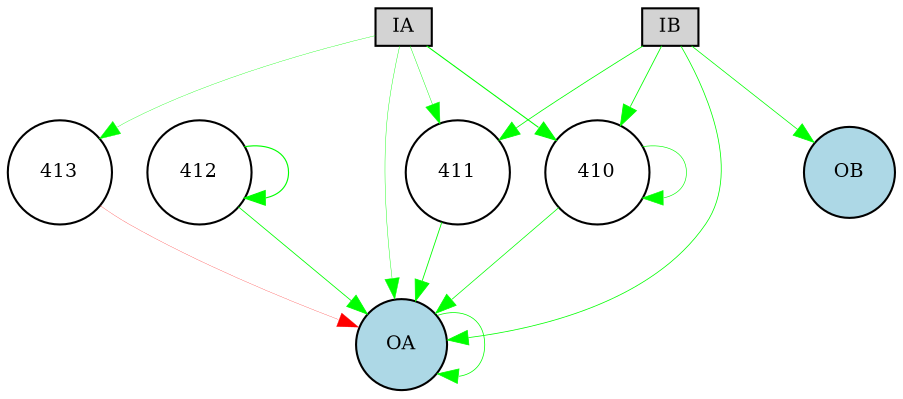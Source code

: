 digraph {
	node [fontsize=9 height=0.2 shape=circle width=0.2]
	IA [fillcolor=lightgray shape=box style=filled]
	IB [fillcolor=lightgray shape=box style=filled]
	OA [fillcolor=lightblue style=filled]
	OB [fillcolor=lightblue style=filled]
	410 [fillcolor=white style=filled]
	411 [fillcolor=white style=filled]
	412 [fillcolor=white style=filled]
	413 [fillcolor=white style=filled]
	IA -> 410 [color=green penwidth=0.5057011401014659 style=solid]
	IA -> 411 [color=green penwidth=0.2086867085363744 style=solid]
	IA -> 413 [color=green penwidth=0.16997848682140285 style=solid]
	IB -> 410 [color=green penwidth=0.40215751199241934 style=solid]
	IB -> 411 [color=green penwidth=0.38093651315524024 style=solid]
	410 -> OA [color=green penwidth=0.349728320039702 style=solid]
	411 -> OA [color=green penwidth=0.40823821688046125 style=solid]
	412 -> OA [color=green penwidth=0.394562018939551 style=solid]
	413 -> OA [color=red penwidth=0.11883362079678252 style=solid]
	IA -> OA [color=green penwidth=0.19802790389120528 style=solid]
	IB -> OA [color=green penwidth=0.36909658653180244 style=solid]
	IB -> OB [color=green penwidth=0.35904419136689214 style=solid]
	OA -> OA [color=green penwidth=0.3592836951854894 style=solid]
	410 -> 410 [color=green penwidth=0.3025020955012018 style=solid]
	412 -> 412 [color=green penwidth=0.5477391056948261 style=solid]
}
